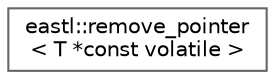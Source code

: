 digraph "类继承关系图"
{
 // LATEX_PDF_SIZE
  bgcolor="transparent";
  edge [fontname=Helvetica,fontsize=10,labelfontname=Helvetica,labelfontsize=10];
  node [fontname=Helvetica,fontsize=10,shape=box,height=0.2,width=0.4];
  rankdir="LR";
  Node0 [id="Node000000",label="eastl::remove_pointer\l\< T *const volatile \>",height=0.2,width=0.4,color="grey40", fillcolor="white", style="filled",URL="$structeastl_1_1remove__pointer_3_01_t_01_5const_01volatile_01_4.html",tooltip=" "];
}
